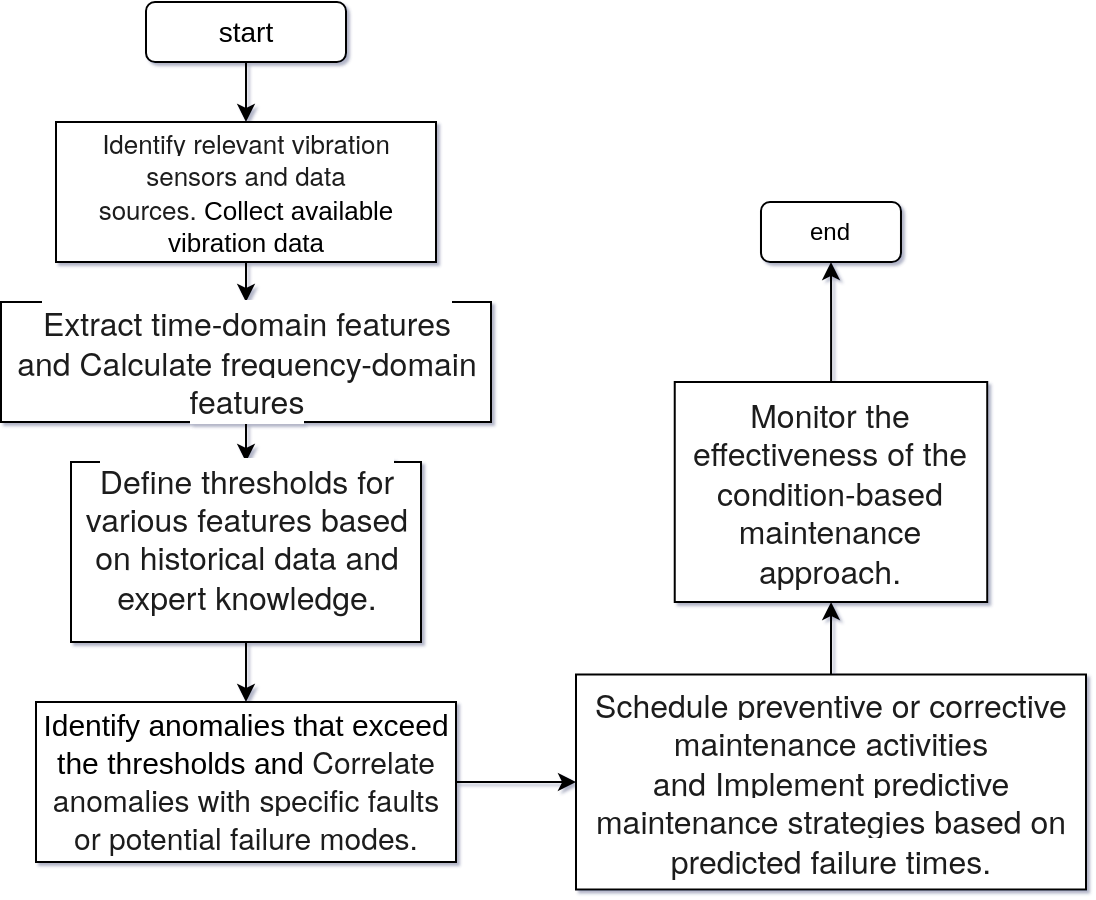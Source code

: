 <mxfile version="22.1.17" type="github">
  <diagram name="Page-1" id="wHwL16nmkRW3PugE0iE-">
    <mxGraphModel dx="881" dy="519" grid="1" gridSize="10" guides="1" tooltips="1" connect="1" arrows="1" fold="1" page="1" pageScale="1" pageWidth="850" pageHeight="1100" background="none" math="0" shadow="1">
      <root>
        <mxCell id="0" />
        <mxCell id="1" parent="0" />
        <mxCell id="bVMgaKVlsnB9EyqCw9fo-23" value="" style="edgeStyle=orthogonalEdgeStyle;rounded=0;orthogonalLoop=1;jettySize=auto;html=1;" edge="1" parent="1" source="bVMgaKVlsnB9EyqCw9fo-1" target="bVMgaKVlsnB9EyqCw9fo-3">
          <mxGeometry relative="1" as="geometry" />
        </mxCell>
        <mxCell id="bVMgaKVlsnB9EyqCw9fo-1" value="&lt;div style=&quot;text-align: justify; font-size: 14px;&quot;&gt;&lt;span style=&quot;background-color: initial; font-size: 14px;&quot;&gt;start&lt;/span&gt;&lt;/div&gt;" style="rounded=1;whiteSpace=wrap;html=1;fontSize=14;" vertex="1" parent="1">
          <mxGeometry x="210" width="100" height="30" as="geometry" />
        </mxCell>
        <mxCell id="bVMgaKVlsnB9EyqCw9fo-17" style="edgeStyle=orthogonalEdgeStyle;rounded=0;orthogonalLoop=1;jettySize=auto;html=1;entryX=0.5;entryY=0;entryDx=0;entryDy=0;" edge="1" parent="1" source="bVMgaKVlsnB9EyqCw9fo-3" target="bVMgaKVlsnB9EyqCw9fo-4">
          <mxGeometry relative="1" as="geometry" />
        </mxCell>
        <mxCell id="bVMgaKVlsnB9EyqCw9fo-3" value="&lt;font style=&quot;font-size: 13px;&quot;&gt;&lt;span style=&quot;background-color: rgb(255, 255, 255); color: rgb(31, 31, 31); font-family: &amp;quot;Google Sans&amp;quot;, &amp;quot;Helvetica Neue&amp;quot;, sans-serif; text-align: start;&quot;&gt;Identify relevant vibration sensors and data sources.&amp;nbsp;&lt;/span&gt;Collect&amp;nbsp;available vibration data&lt;/font&gt;" style="rounded=0;whiteSpace=wrap;html=1;" vertex="1" parent="1">
          <mxGeometry x="165" y="60" width="190" height="70" as="geometry" />
        </mxCell>
        <mxCell id="bVMgaKVlsnB9EyqCw9fo-24" value="" style="edgeStyle=orthogonalEdgeStyle;rounded=0;orthogonalLoop=1;jettySize=auto;html=1;" edge="1" parent="1" source="bVMgaKVlsnB9EyqCw9fo-4" target="bVMgaKVlsnB9EyqCw9fo-6">
          <mxGeometry relative="1" as="geometry" />
        </mxCell>
        <mxCell id="bVMgaKVlsnB9EyqCw9fo-4" value="&lt;span style=&quot;background-color: rgb(255, 255, 255); color: rgb(31, 31, 31); font-family: &amp;quot;Google Sans&amp;quot;, &amp;quot;Helvetica Neue&amp;quot;, sans-serif; font-size: 16px; text-align: start;&quot;&gt;Extract time-domain features and&amp;nbsp;&lt;/span&gt;&lt;span style=&quot;background-color: rgb(255, 255, 255); color: rgb(31, 31, 31); font-family: &amp;quot;Google Sans&amp;quot;, &amp;quot;Helvetica Neue&amp;quot;, sans-serif; font-size: 16px; text-align: start;&quot;&gt;Calculate frequency-domain features&lt;/span&gt;&lt;span style=&quot;background-color: rgb(255, 255, 255); color: rgb(31, 31, 31); font-family: &amp;quot;Google Sans&amp;quot;, &amp;quot;Helvetica Neue&amp;quot;, sans-serif; font-size: 16px; text-align: start;&quot;&gt;&lt;br&gt;&lt;/span&gt;" style="rounded=0;whiteSpace=wrap;html=1;" vertex="1" parent="1">
          <mxGeometry x="137.5" y="150" width="245" height="60" as="geometry" />
        </mxCell>
        <mxCell id="bVMgaKVlsnB9EyqCw9fo-5" value="end" style="rounded=1;whiteSpace=wrap;html=1;" vertex="1" parent="1">
          <mxGeometry x="517.49" y="100" width="70" height="30" as="geometry" />
        </mxCell>
        <mxCell id="bVMgaKVlsnB9EyqCw9fo-25" value="" style="edgeStyle=orthogonalEdgeStyle;rounded=0;orthogonalLoop=1;jettySize=auto;html=1;" edge="1" parent="1" source="bVMgaKVlsnB9EyqCw9fo-6" target="bVMgaKVlsnB9EyqCw9fo-8">
          <mxGeometry relative="1" as="geometry" />
        </mxCell>
        <mxCell id="bVMgaKVlsnB9EyqCw9fo-6" value="&lt;span style=&quot;background-color: rgb(255, 255, 255); color: rgb(31, 31, 31); font-family: &amp;quot;Google Sans&amp;quot;, &amp;quot;Helvetica Neue&amp;quot;, sans-serif; font-size: 16px; text-align: start;&quot;&gt;Define thresholds for various features based on historical data and expert knowledge.&lt;/span&gt;&lt;span style=&quot;background-color: rgb(255, 255, 255); color: rgb(31, 31, 31); font-family: &amp;quot;Google Sans&amp;quot;, &amp;quot;Helvetica Neue&amp;quot;, sans-serif; font-size: 16px; text-align: start;&quot;&gt;&lt;br&gt;&lt;/span&gt;&lt;br&gt;" style="rounded=0;whiteSpace=wrap;html=1;" vertex="1" parent="1">
          <mxGeometry x="172.5" y="230" width="175" height="90" as="geometry" />
        </mxCell>
        <mxCell id="bVMgaKVlsnB9EyqCw9fo-26" value="" style="edgeStyle=orthogonalEdgeStyle;rounded=0;orthogonalLoop=1;jettySize=auto;html=1;" edge="1" parent="1" source="bVMgaKVlsnB9EyqCw9fo-8" target="bVMgaKVlsnB9EyqCw9fo-9">
          <mxGeometry relative="1" as="geometry" />
        </mxCell>
        <mxCell id="bVMgaKVlsnB9EyqCw9fo-8" value="&lt;font style=&quot;font-size: 15px;&quot;&gt;Identify anomalies that exceed the thresholds and&amp;nbsp;&lt;span style=&quot;background-color: rgb(255, 255, 255); color: rgb(31, 31, 31); font-family: &amp;quot;Google Sans&amp;quot;, &amp;quot;Helvetica Neue&amp;quot;, sans-serif; text-align: start;&quot;&gt;Correlate anomalies with specific faults or potential failure modes.&lt;/span&gt;&lt;/font&gt;&lt;br&gt;" style="rounded=0;whiteSpace=wrap;html=1;" vertex="1" parent="1">
          <mxGeometry x="155" y="350" width="210" height="80" as="geometry" />
        </mxCell>
        <mxCell id="bVMgaKVlsnB9EyqCw9fo-27" value="" style="edgeStyle=orthogonalEdgeStyle;rounded=0;orthogonalLoop=1;jettySize=auto;html=1;" edge="1" parent="1" source="bVMgaKVlsnB9EyqCw9fo-9" target="bVMgaKVlsnB9EyqCw9fo-10">
          <mxGeometry relative="1" as="geometry" />
        </mxCell>
        <mxCell id="bVMgaKVlsnB9EyqCw9fo-9" value="&lt;span style=&quot;background-color: rgb(255, 255, 255); color: rgb(31, 31, 31); font-family: &amp;quot;Google Sans&amp;quot;, &amp;quot;Helvetica Neue&amp;quot;, sans-serif; font-size: 16px; text-align: start;&quot;&gt;Schedule preventive or corrective maintenance activities and&amp;nbsp;&lt;/span&gt;&lt;span style=&quot;background-color: rgb(255, 255, 255); color: rgb(31, 31, 31); font-family: &amp;quot;Google Sans&amp;quot;, &amp;quot;Helvetica Neue&amp;quot;, sans-serif; font-size: 16px; text-align: start;&quot;&gt;Implement predictive maintenance strategies based on predicted failure times.&lt;/span&gt;&lt;span style=&quot;background-color: rgb(255, 255, 255); color: rgb(31, 31, 31); font-family: &amp;quot;Google Sans&amp;quot;, &amp;quot;Helvetica Neue&amp;quot;, sans-serif; font-size: 16px; text-align: start;&quot;&gt;&lt;br&gt;&lt;/span&gt;" style="rounded=0;whiteSpace=wrap;html=1;" vertex="1" parent="1">
          <mxGeometry x="425" y="336.25" width="255" height="107.5" as="geometry" />
        </mxCell>
        <mxCell id="bVMgaKVlsnB9EyqCw9fo-28" value="" style="edgeStyle=orthogonalEdgeStyle;rounded=0;orthogonalLoop=1;jettySize=auto;html=1;" edge="1" parent="1" source="bVMgaKVlsnB9EyqCw9fo-10" target="bVMgaKVlsnB9EyqCw9fo-5">
          <mxGeometry relative="1" as="geometry" />
        </mxCell>
        <mxCell id="bVMgaKVlsnB9EyqCw9fo-10" value="&lt;span style=&quot;background-color: rgb(255, 255, 255); color: rgb(31, 31, 31); font-family: &amp;quot;Google Sans&amp;quot;, &amp;quot;Helvetica Neue&amp;quot;, sans-serif; font-size: 16px; text-align: start;&quot;&gt;Monitor the effectiveness of the condition-based maintenance approach.&lt;/span&gt;" style="rounded=0;whiteSpace=wrap;html=1;" vertex="1" parent="1">
          <mxGeometry x="474.37" y="190" width="156.25" height="110" as="geometry" />
        </mxCell>
      </root>
    </mxGraphModel>
  </diagram>
</mxfile>
